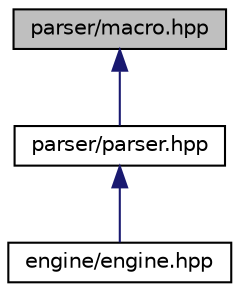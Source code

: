 digraph "parser/macro.hpp"
{
  edge [fontname="Helvetica",fontsize="10",labelfontname="Helvetica",labelfontsize="10"];
  node [fontname="Helvetica",fontsize="10",shape=record];
  Node1 [label="parser/macro.hpp",height=0.2,width=0.4,color="black", fillcolor="grey75", style="filled", fontcolor="black"];
  Node1 -> Node2 [dir="back",color="midnightblue",fontsize="10",style="solid"];
  Node2 [label="parser/parser.hpp",height=0.2,width=0.4,color="black", fillcolor="white", style="filled",URL="$parser_8hpp.html"];
  Node2 -> Node3 [dir="back",color="midnightblue",fontsize="10",style="solid"];
  Node3 [label="engine/engine.hpp",height=0.2,width=0.4,color="black", fillcolor="white", style="filled",URL="$engine_8hpp.html"];
}
